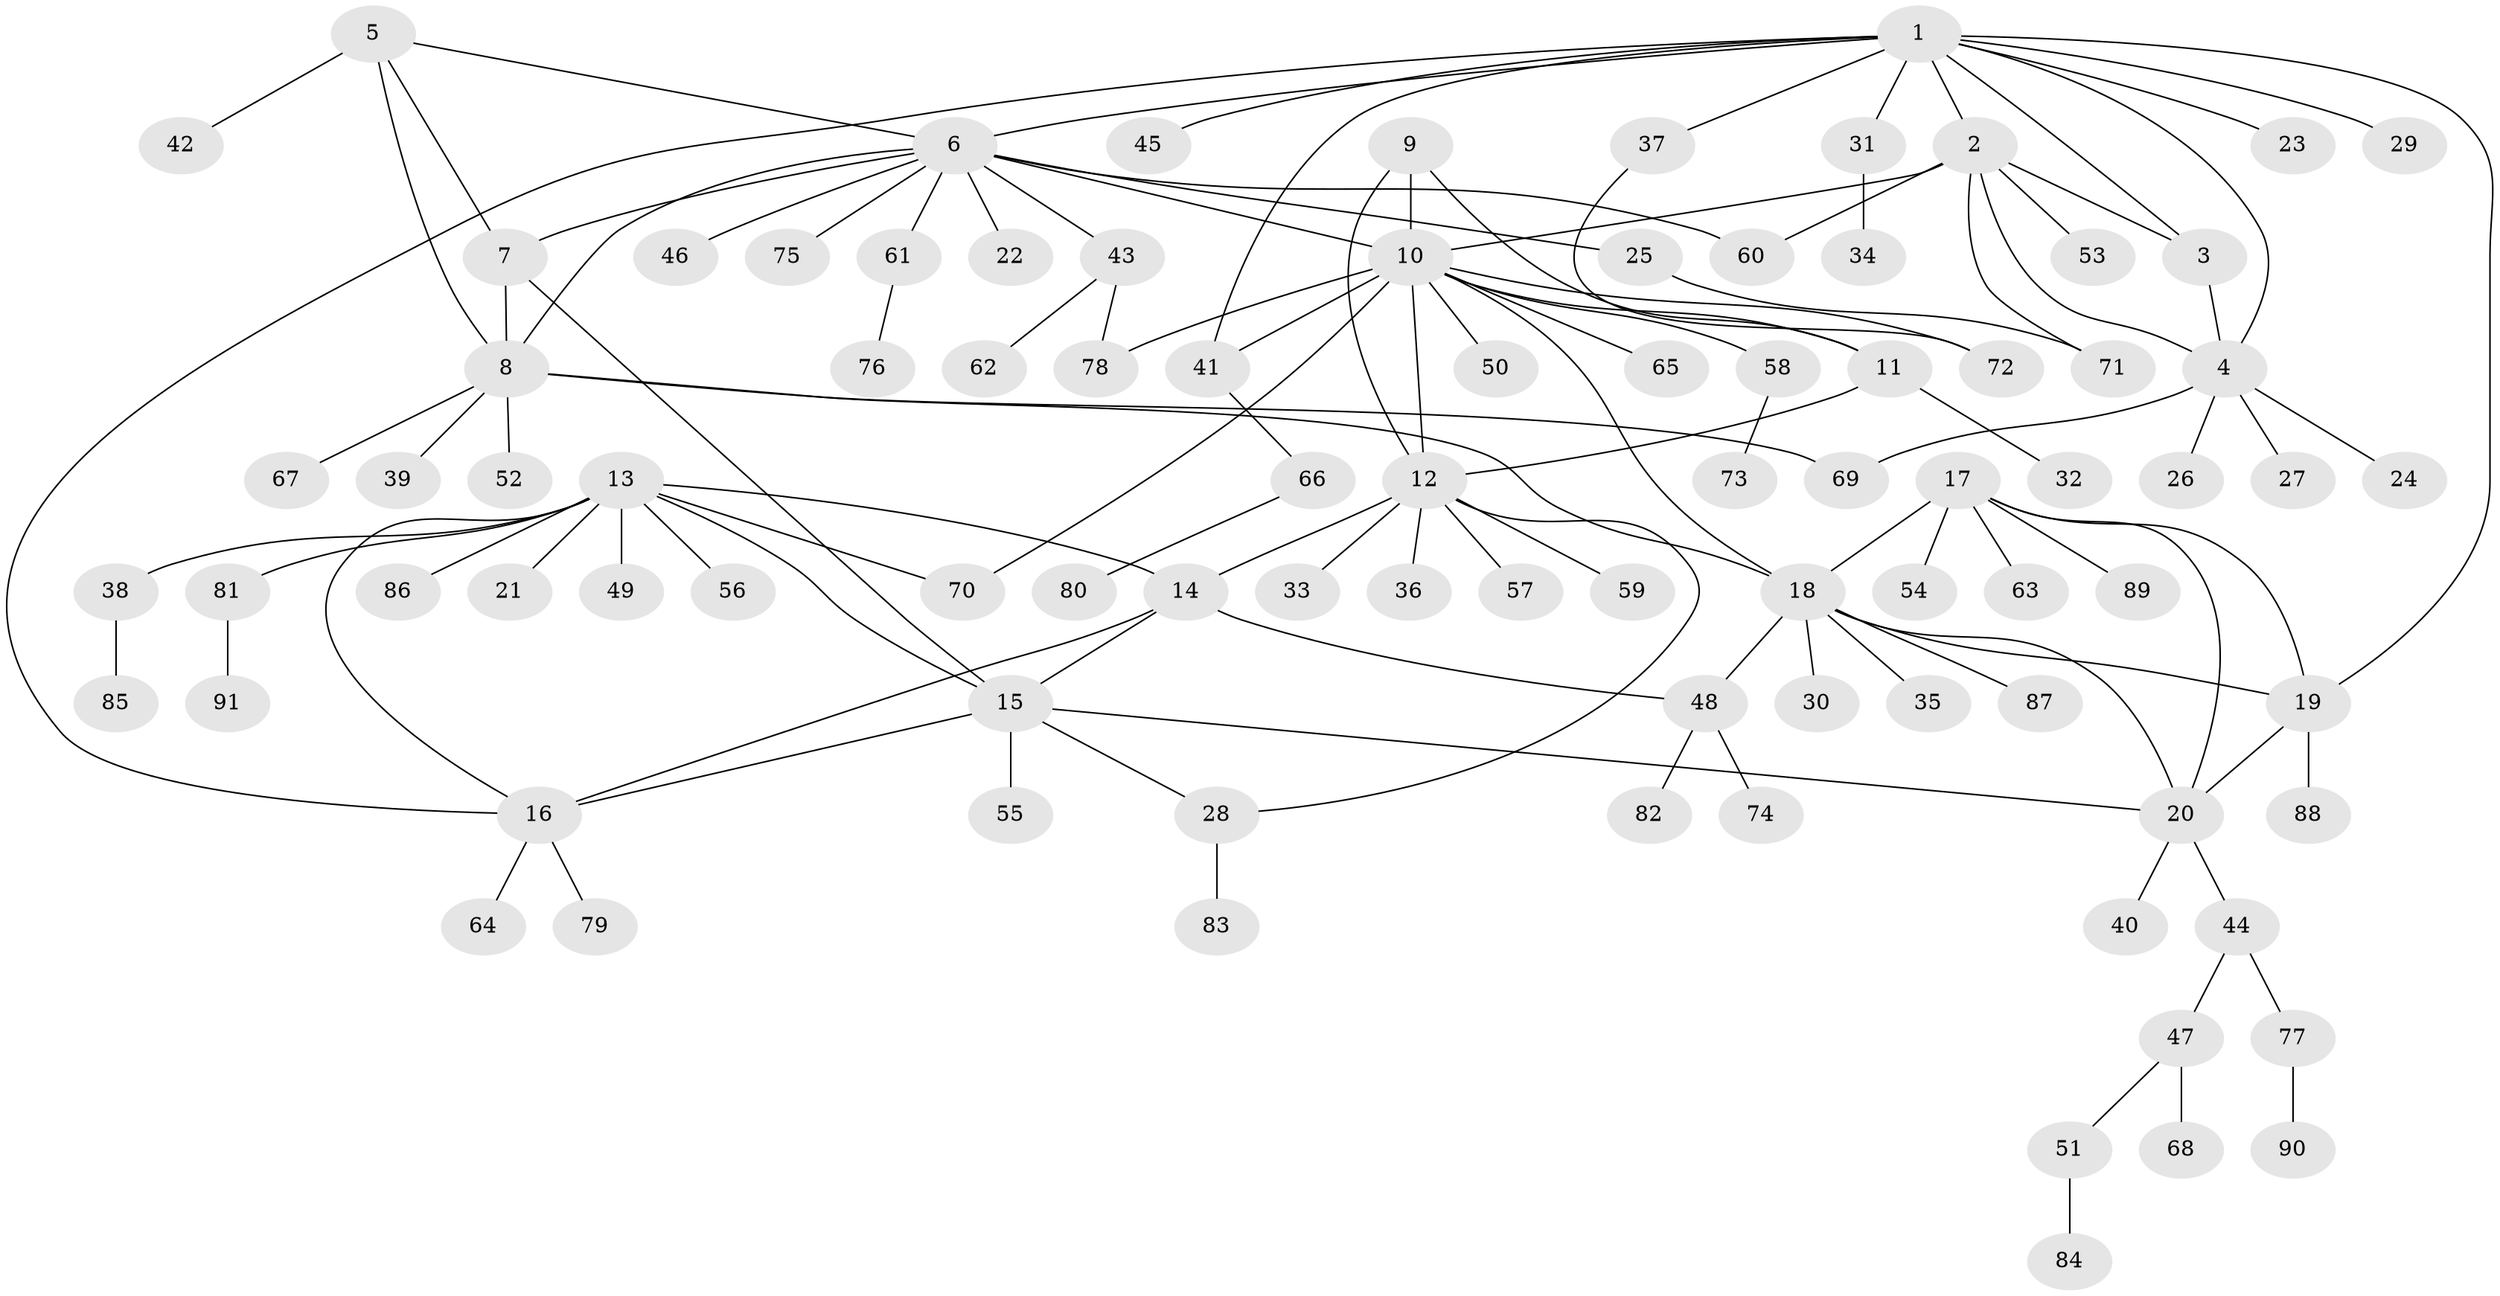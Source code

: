 // coarse degree distribution, {9: 0.021739130434782608, 6: 0.06521739130434782, 4: 0.08695652173913043, 3: 0.15217391304347827, 11: 0.021739130434782608, 5: 0.10869565217391304, 12: 0.021739130434782608, 8: 0.021739130434782608, 2: 0.15217391304347827, 1: 0.34782608695652173}
// Generated by graph-tools (version 1.1) at 2025/52/03/04/25 22:52:27]
// undirected, 91 vertices, 120 edges
graph export_dot {
  node [color=gray90,style=filled];
  1;
  2;
  3;
  4;
  5;
  6;
  7;
  8;
  9;
  10;
  11;
  12;
  13;
  14;
  15;
  16;
  17;
  18;
  19;
  20;
  21;
  22;
  23;
  24;
  25;
  26;
  27;
  28;
  29;
  30;
  31;
  32;
  33;
  34;
  35;
  36;
  37;
  38;
  39;
  40;
  41;
  42;
  43;
  44;
  45;
  46;
  47;
  48;
  49;
  50;
  51;
  52;
  53;
  54;
  55;
  56;
  57;
  58;
  59;
  60;
  61;
  62;
  63;
  64;
  65;
  66;
  67;
  68;
  69;
  70;
  71;
  72;
  73;
  74;
  75;
  76;
  77;
  78;
  79;
  80;
  81;
  82;
  83;
  84;
  85;
  86;
  87;
  88;
  89;
  90;
  91;
  1 -- 2;
  1 -- 3;
  1 -- 4;
  1 -- 6;
  1 -- 16;
  1 -- 19;
  1 -- 23;
  1 -- 29;
  1 -- 31;
  1 -- 37;
  1 -- 41;
  1 -- 45;
  2 -- 3;
  2 -- 4;
  2 -- 10;
  2 -- 53;
  2 -- 60;
  2 -- 71;
  3 -- 4;
  4 -- 24;
  4 -- 26;
  4 -- 27;
  4 -- 69;
  5 -- 6;
  5 -- 7;
  5 -- 8;
  5 -- 42;
  6 -- 7;
  6 -- 8;
  6 -- 10;
  6 -- 22;
  6 -- 25;
  6 -- 43;
  6 -- 46;
  6 -- 60;
  6 -- 61;
  6 -- 75;
  7 -- 8;
  7 -- 15;
  8 -- 18;
  8 -- 39;
  8 -- 52;
  8 -- 67;
  8 -- 69;
  9 -- 10;
  9 -- 11;
  9 -- 12;
  10 -- 11;
  10 -- 12;
  10 -- 18;
  10 -- 41;
  10 -- 50;
  10 -- 58;
  10 -- 65;
  10 -- 70;
  10 -- 72;
  10 -- 78;
  11 -- 12;
  11 -- 32;
  12 -- 14;
  12 -- 28;
  12 -- 33;
  12 -- 36;
  12 -- 57;
  12 -- 59;
  13 -- 14;
  13 -- 15;
  13 -- 16;
  13 -- 21;
  13 -- 38;
  13 -- 49;
  13 -- 56;
  13 -- 70;
  13 -- 81;
  13 -- 86;
  14 -- 15;
  14 -- 16;
  14 -- 48;
  15 -- 16;
  15 -- 20;
  15 -- 28;
  15 -- 55;
  16 -- 64;
  16 -- 79;
  17 -- 18;
  17 -- 19;
  17 -- 20;
  17 -- 54;
  17 -- 63;
  17 -- 89;
  18 -- 19;
  18 -- 20;
  18 -- 30;
  18 -- 35;
  18 -- 48;
  18 -- 87;
  19 -- 20;
  19 -- 88;
  20 -- 40;
  20 -- 44;
  25 -- 71;
  28 -- 83;
  31 -- 34;
  37 -- 72;
  38 -- 85;
  41 -- 66;
  43 -- 62;
  43 -- 78;
  44 -- 47;
  44 -- 77;
  47 -- 51;
  47 -- 68;
  48 -- 74;
  48 -- 82;
  51 -- 84;
  58 -- 73;
  61 -- 76;
  66 -- 80;
  77 -- 90;
  81 -- 91;
}
